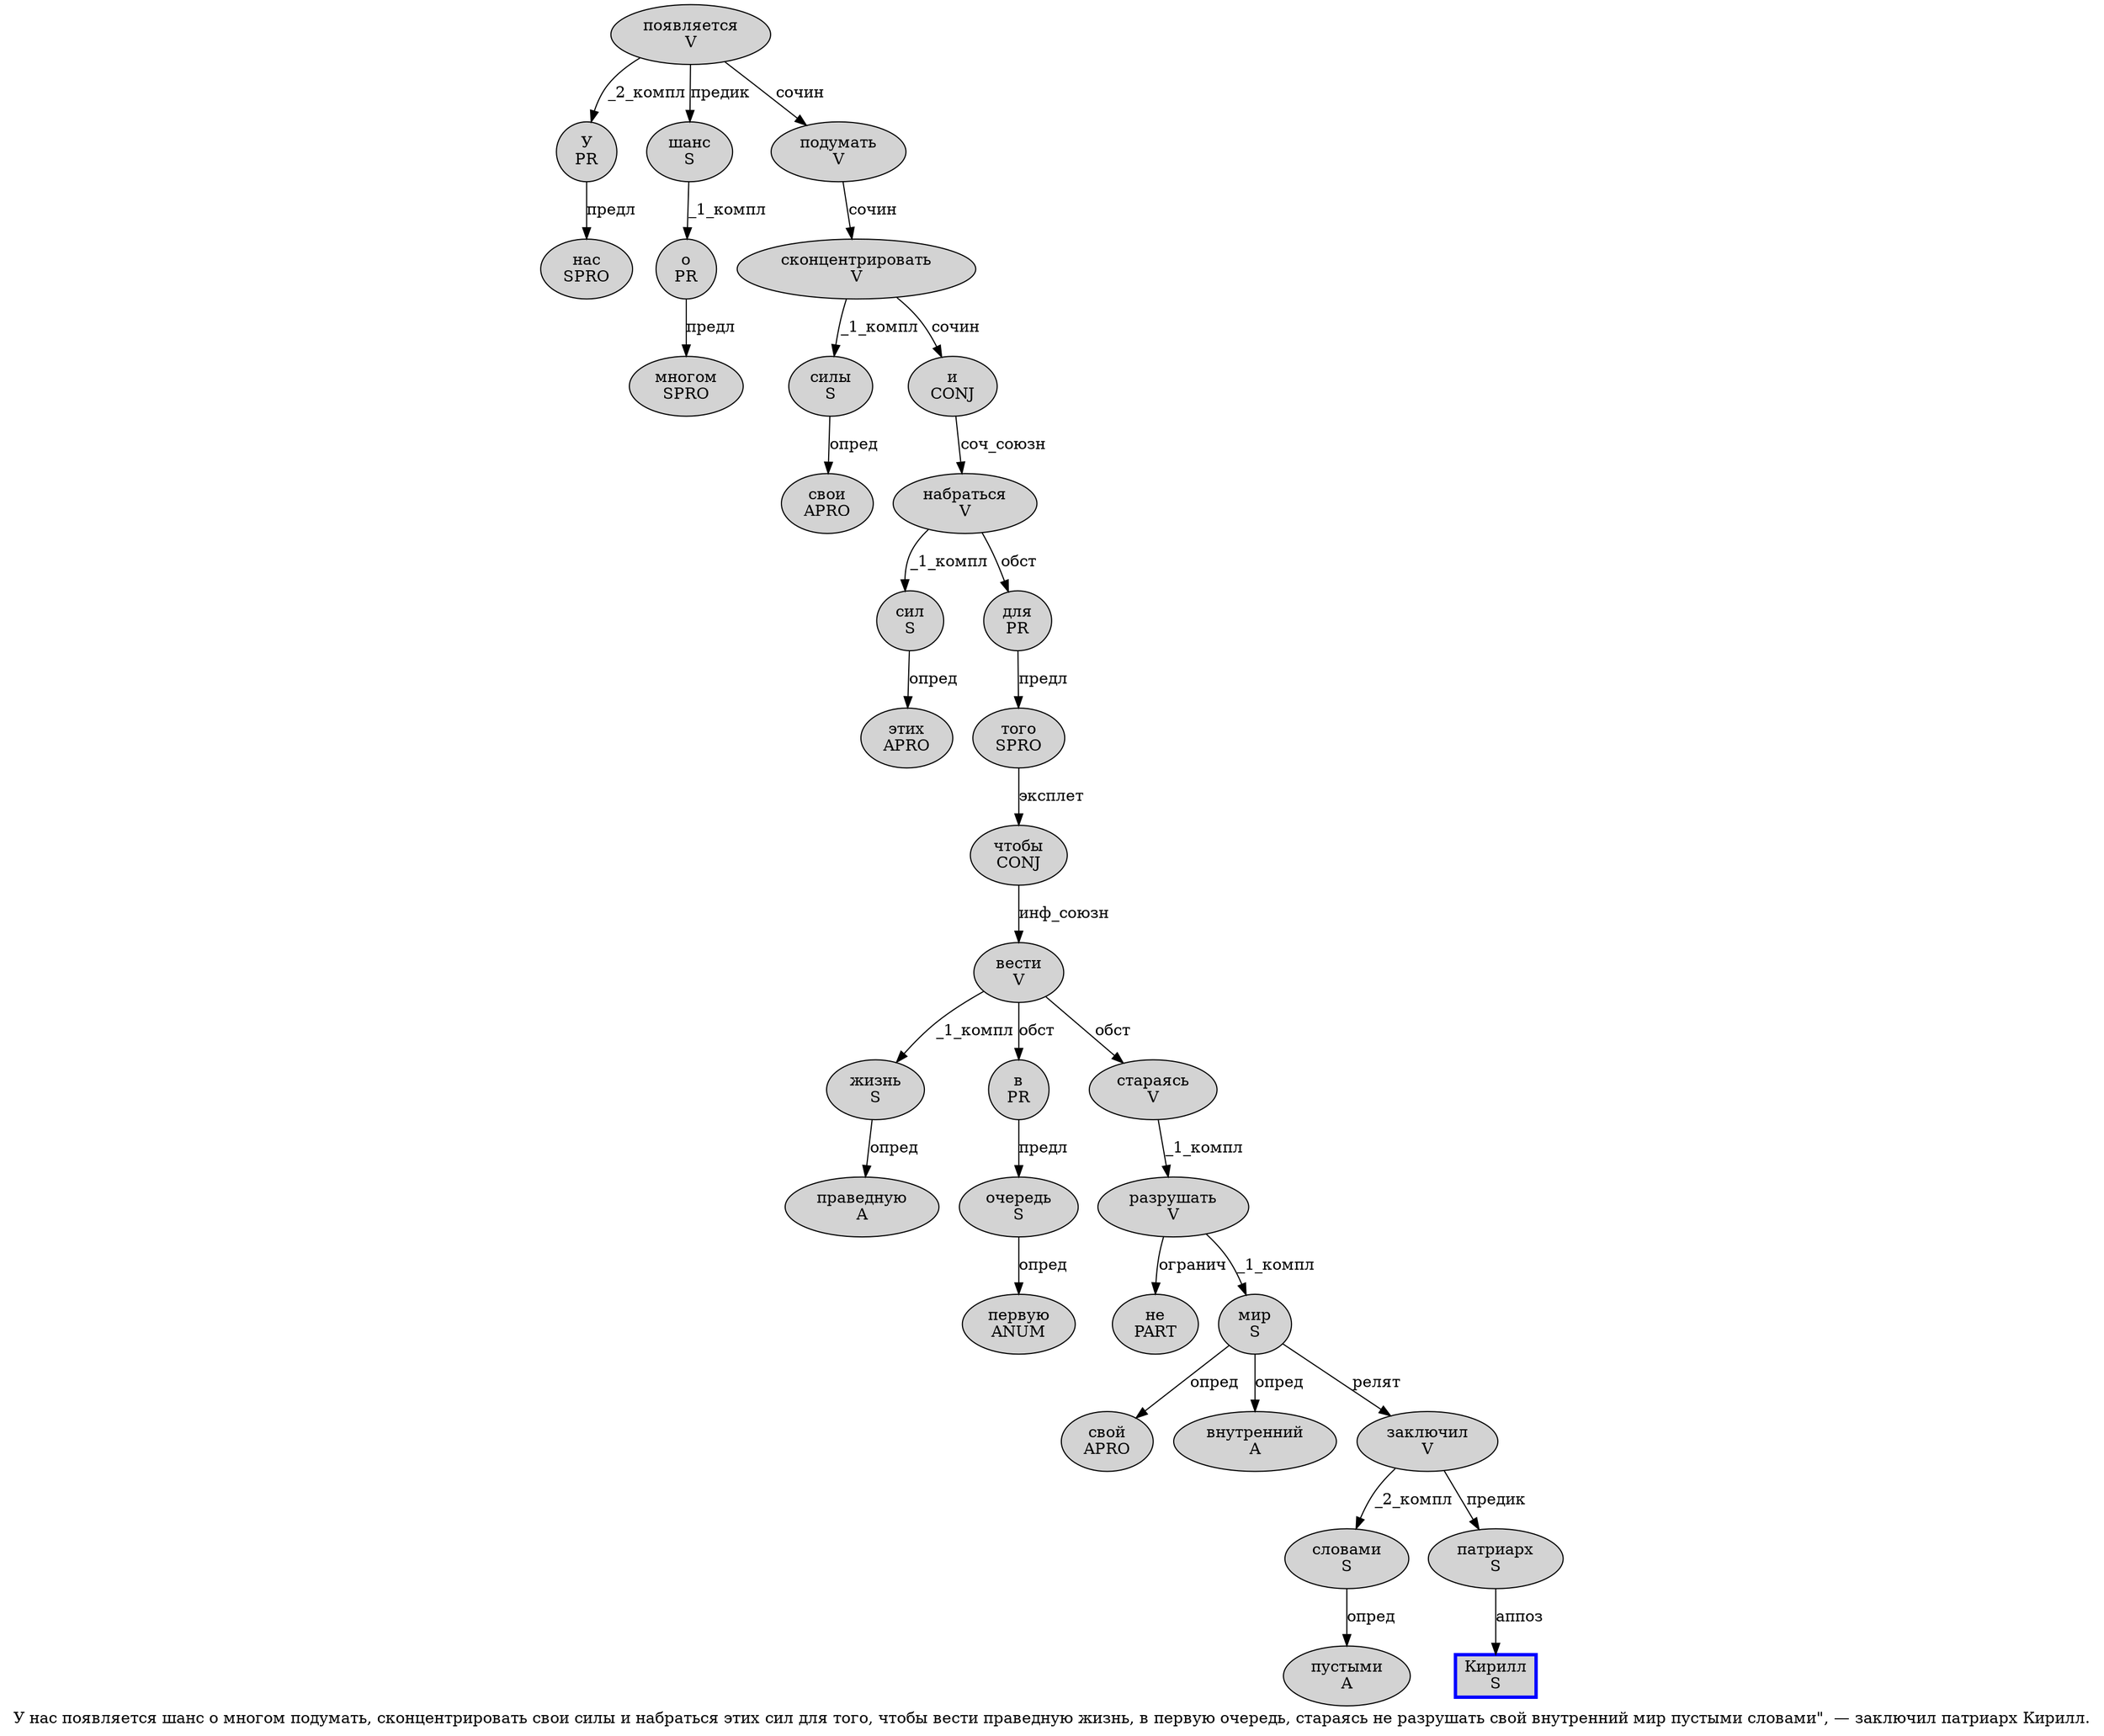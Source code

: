 digraph SENTENCE_286 {
	graph [label="У нас появляется шанс о многом подумать, сконцентрировать свои силы и набраться этих сил для того, чтобы вести праведную жизнь, в первую очередь, стараясь не разрушать свой внутренний мир пустыми словами\", — заключил патриарх Кирилл."]
	node [style=filled]
		0 [label="У
PR" color="" fillcolor=lightgray penwidth=1 shape=ellipse]
		1 [label="нас
SPRO" color="" fillcolor=lightgray penwidth=1 shape=ellipse]
		2 [label="появляется
V" color="" fillcolor=lightgray penwidth=1 shape=ellipse]
		3 [label="шанс
S" color="" fillcolor=lightgray penwidth=1 shape=ellipse]
		4 [label="о
PR" color="" fillcolor=lightgray penwidth=1 shape=ellipse]
		5 [label="многом
SPRO" color="" fillcolor=lightgray penwidth=1 shape=ellipse]
		6 [label="подумать
V" color="" fillcolor=lightgray penwidth=1 shape=ellipse]
		8 [label="сконцентрировать
V" color="" fillcolor=lightgray penwidth=1 shape=ellipse]
		9 [label="свои
APRO" color="" fillcolor=lightgray penwidth=1 shape=ellipse]
		10 [label="силы
S" color="" fillcolor=lightgray penwidth=1 shape=ellipse]
		11 [label="и
CONJ" color="" fillcolor=lightgray penwidth=1 shape=ellipse]
		12 [label="набраться
V" color="" fillcolor=lightgray penwidth=1 shape=ellipse]
		13 [label="этих
APRO" color="" fillcolor=lightgray penwidth=1 shape=ellipse]
		14 [label="сил
S" color="" fillcolor=lightgray penwidth=1 shape=ellipse]
		15 [label="для
PR" color="" fillcolor=lightgray penwidth=1 shape=ellipse]
		16 [label="того
SPRO" color="" fillcolor=lightgray penwidth=1 shape=ellipse]
		18 [label="чтобы
CONJ" color="" fillcolor=lightgray penwidth=1 shape=ellipse]
		19 [label="вести
V" color="" fillcolor=lightgray penwidth=1 shape=ellipse]
		20 [label="праведную
A" color="" fillcolor=lightgray penwidth=1 shape=ellipse]
		21 [label="жизнь
S" color="" fillcolor=lightgray penwidth=1 shape=ellipse]
		23 [label="в
PR" color="" fillcolor=lightgray penwidth=1 shape=ellipse]
		24 [label="первую
ANUM" color="" fillcolor=lightgray penwidth=1 shape=ellipse]
		25 [label="очередь
S" color="" fillcolor=lightgray penwidth=1 shape=ellipse]
		27 [label="стараясь
V" color="" fillcolor=lightgray penwidth=1 shape=ellipse]
		28 [label="не
PART" color="" fillcolor=lightgray penwidth=1 shape=ellipse]
		29 [label="разрушать
V" color="" fillcolor=lightgray penwidth=1 shape=ellipse]
		30 [label="свой
APRO" color="" fillcolor=lightgray penwidth=1 shape=ellipse]
		31 [label="внутренний
A" color="" fillcolor=lightgray penwidth=1 shape=ellipse]
		32 [label="мир
S" color="" fillcolor=lightgray penwidth=1 shape=ellipse]
		33 [label="пустыми
A" color="" fillcolor=lightgray penwidth=1 shape=ellipse]
		34 [label="словами
S" color="" fillcolor=lightgray penwidth=1 shape=ellipse]
		38 [label="заключил
V" color="" fillcolor=lightgray penwidth=1 shape=ellipse]
		39 [label="патриарх
S" color="" fillcolor=lightgray penwidth=1 shape=ellipse]
		40 [label="Кирилл
S" color=blue fillcolor=lightgray penwidth=3 shape=box]
			23 -> 25 [label="предл"]
			19 -> 21 [label="_1_компл"]
			19 -> 23 [label="обст"]
			19 -> 27 [label="обст"]
			25 -> 24 [label="опред"]
			18 -> 19 [label="инф_союзн"]
			32 -> 30 [label="опред"]
			32 -> 31 [label="опред"]
			32 -> 38 [label="релят"]
			12 -> 14 [label="_1_компл"]
			12 -> 15 [label="обст"]
			14 -> 13 [label="опред"]
			10 -> 9 [label="опред"]
			34 -> 33 [label="опред"]
			11 -> 12 [label="соч_союзн"]
			16 -> 18 [label="эксплет"]
			8 -> 10 [label="_1_компл"]
			8 -> 11 [label="сочин"]
			6 -> 8 [label="сочин"]
			21 -> 20 [label="опред"]
			3 -> 4 [label="_1_компл"]
			38 -> 34 [label="_2_компл"]
			38 -> 39 [label="предик"]
			29 -> 28 [label="огранич"]
			29 -> 32 [label="_1_компл"]
			0 -> 1 [label="предл"]
			15 -> 16 [label="предл"]
			2 -> 0 [label="_2_компл"]
			2 -> 3 [label="предик"]
			2 -> 6 [label="сочин"]
			39 -> 40 [label="аппоз"]
			4 -> 5 [label="предл"]
			27 -> 29 [label="_1_компл"]
}
